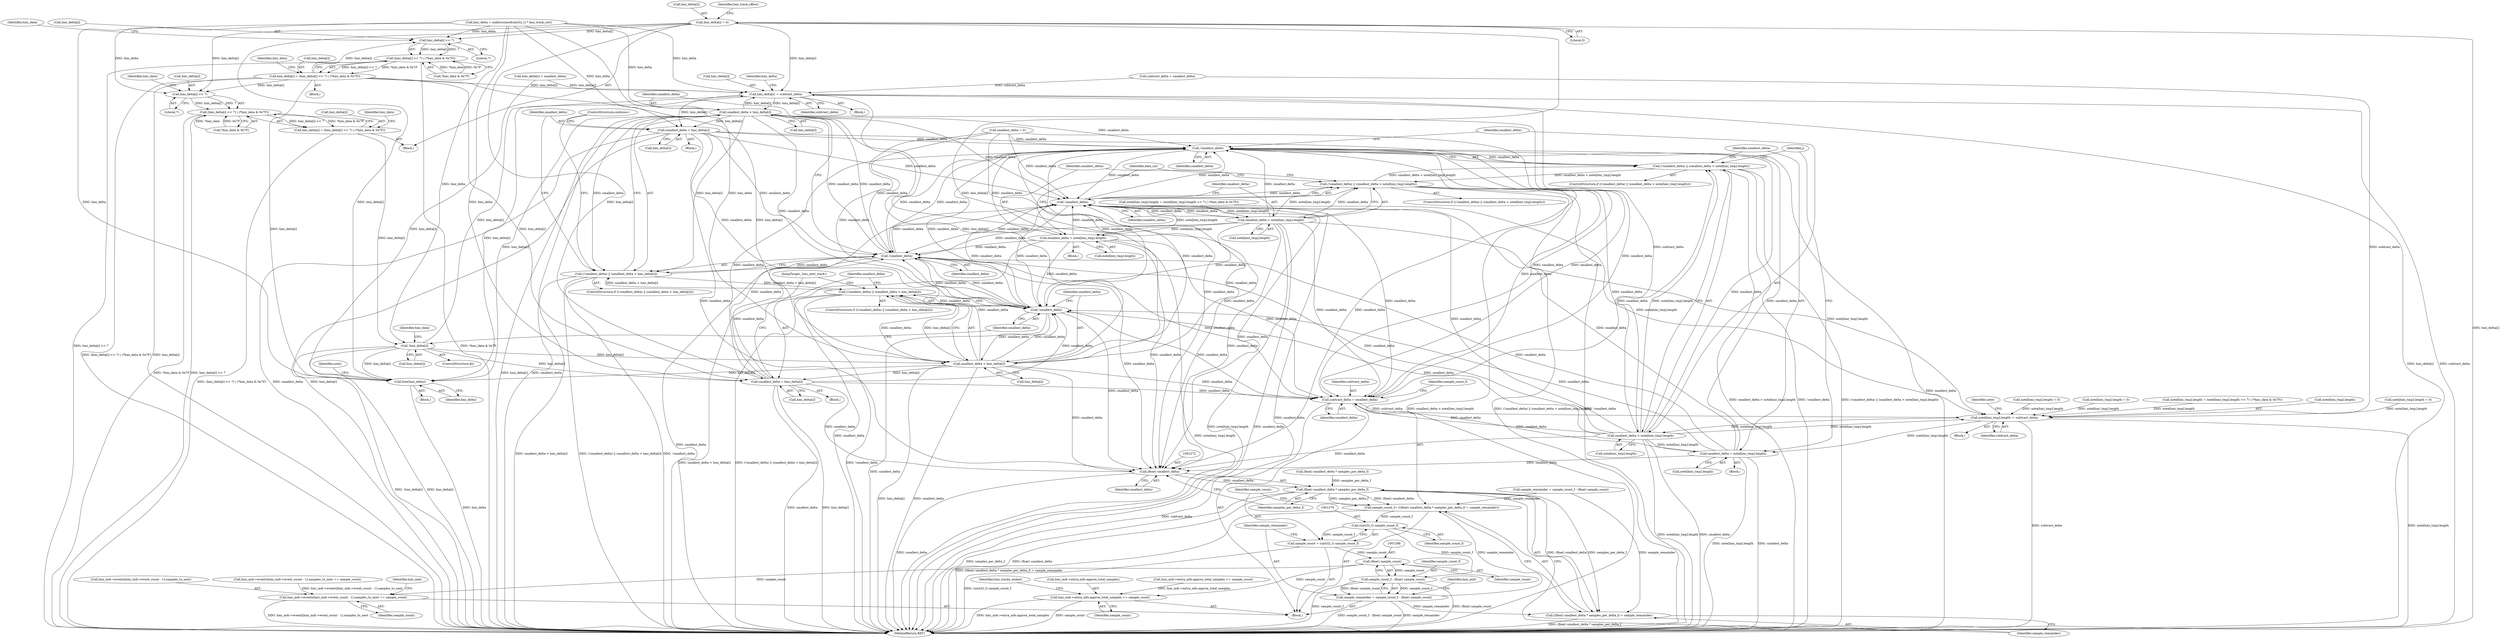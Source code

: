 digraph "0_wildmidi_660b513d99bced8783a4a5984ac2f742c74ebbdd@array" {
"1000752" [label="(Call,hmi_delta[i] = 0)"];
"1000717" [label="(Call,hmi_delta[i] -= subtract_delta)"];
"1000731" [label="(Call,smallest_delta > hmi_delta[i])"];
"1000684" [label="(Call,!smallest_delta)"];
"1000683" [label="(Call,(!smallest_delta) || (smallest_delta > note[hmi_tmp].length))"];
"1001124" [label="(Call,(!smallest_delta) || (smallest_delta > note[hmi_tmp].length))"];
"1000686" [label="(Call,smallest_delta > note[hmi_tmp].length)"];
"1000668" [label="(Call,note[hmi_tmp].length -= subtract_delta)"];
"1000694" [label="(Call,smallest_delta = note[hmi_tmp].length)"];
"1000729" [label="(Call,!smallest_delta)"];
"1000728" [label="(Call,(!smallest_delta) || (smallest_delta > hmi_delta[i]))"];
"1001244" [label="(Call,(!smallest_delta) || (smallest_delta > hmi_delta[i]))"];
"1001125" [label="(Call,!smallest_delta)"];
"1001127" [label="(Call,smallest_delta > note[hmi_tmp].length)"];
"1001135" [label="(Call,smallest_delta = note[hmi_tmp].length)"];
"1001245" [label="(Call,!smallest_delta)"];
"1001247" [label="(Call,smallest_delta > hmi_delta[i])"];
"1001253" [label="(Call,smallest_delta = hmi_delta[i])"];
"1001264" [label="(Call,subtract_delta = smallest_delta)"];
"1001271" [label="(Call,(float) smallest_delta)"];
"1001270" [label="(Call,(float) smallest_delta * samples_per_delta_f)"];
"1001267" [label="(Call,sample_count_f= (((float) smallest_delta * samples_per_delta_f) + sample_remainder))"];
"1001278" [label="(Call,(uint32_t) sample_count_f)"];
"1001276" [label="(Call,sample_count = (uint32_t) sample_count_f)"];
"1001285" [label="(Call,(float) sample_count)"];
"1001283" [label="(Call,sample_count_f - (float) sample_count)"];
"1001281" [label="(Call,sample_remainder = sample_count_f - (float) sample_count)"];
"1001269" [label="(Call,((float) smallest_delta * samples_per_delta_f) + sample_remainder)"];
"1001288" [label="(Call,hmi_mdi->events[hmi_mdi->event_count - 1].samples_to_next += sample_count)"];
"1001301" [label="(Call,hmi_mdi->extra_info.approx_total_samples += sample_count)"];
"1001365" [label="(Call,free(hmi_delta))"];
"1000737" [label="(Call,smallest_delta = hmi_delta[i])"];
"1001185" [label="(Call,hmi_delta[i] << 7)"];
"1001184" [label="(Call,(hmi_delta[i] << 7) | (*hmi_data & 0x7F))"];
"1001180" [label="(Call,hmi_delta[i] = (hmi_delta[i] << 7) | (*hmi_data & 0x7F))"];
"1001222" [label="(Call,hmi_delta[i] << 7)"];
"1001221" [label="(Call,(hmi_delta[i] << 7) | (*hmi_data & 0x7F))"];
"1001217" [label="(Call,hmi_delta[i] = (hmi_delta[i] << 7) | (*hmi_data & 0x7F))"];
"1001239" [label="(Call,!hmi_delta[i])"];
"1001252" [label="(Block,)"];
"1001281" [label="(Call,sample_remainder = sample_count_f - (float) sample_count)"];
"1000739" [label="(Call,hmi_delta[i])"];
"1000730" [label="(Identifier,smallest_delta)"];
"1001217" [label="(Call,hmi_delta[i] = (hmi_delta[i] << 7) | (*hmi_data & 0x7F))"];
"1000744" [label="(Block,)"];
"1000668" [label="(Call,note[hmi_tmp].length -= subtract_delta)"];
"1001134" [label="(Block,)"];
"1001304" [label="(Identifier,hmi_mdi)"];
"1001180" [label="(Call,hmi_delta[i] = (hmi_delta[i] << 7) | (*hmi_data & 0x7F))"];
"1001300" [label="(Identifier,sample_count)"];
"1001227" [label="(Call,*hmi_data & 0x7F)"];
"1000667" [label="(Block,)"];
"1000736" [label="(Block,)"];
"1001274" [label="(Identifier,samples_per_delta_f)"];
"1000625" [label="(Block,)"];
"1000687" [label="(Identifier,smallest_delta)"];
"1001184" [label="(Call,(hmi_delta[i] << 7) | (*hmi_data & 0x7F))"];
"1001246" [label="(Identifier,smallest_delta)"];
"1001292" [label="(Identifier,hmi_mdi)"];
"1001243" [label="(ControlStructure,if ((!smallest_delta) || (smallest_delta > hmi_delta[i])))"];
"1000614" [label="(Call,hmi_mdi->extra_info.approx_total_samples += sample_count)"];
"1001090" [label="(Call,note[hmi_tmp].length = (note[hmi_tmp].length << 7) | (*hmi_data & 0x7F))"];
"1000525" [label="(Call,hmi_delta[i] < smallest_delta)"];
"1001247" [label="(Call,smallest_delta > hmi_delta[i])"];
"1001127" [label="(Call,smallest_delta > note[hmi_tmp].length)"];
"1000718" [label="(Call,hmi_delta[i])"];
"1001254" [label="(Identifier,smallest_delta)"];
"1001221" [label="(Call,(hmi_delta[i] << 7) | (*hmi_data & 0x7F))"];
"1000743" [label="(ControlStructure,do)"];
"1001275" [label="(Identifier,sample_remainder)"];
"1001288" [label="(Call,hmi_mdi->events[hmi_mdi->event_count - 1].samples_to_next += sample_count)"];
"1000733" [label="(Call,hmi_delta[i])"];
"1001289" [label="(Call,hmi_mdi->events[hmi_mdi->event_count - 1].samples_to_next)"];
"1000731" [label="(Call,smallest_delta > hmi_delta[i])"];
"1001028" [label="(Call,note[hmi_tmp].length = 0)"];
"1000732" [label="(Identifier,smallest_delta)"];
"1001267" [label="(Call,sample_count_f= (((float) smallest_delta * samples_per_delta_f) + sample_remainder))"];
"1001192" [label="(Identifier,hmi_data)"];
"1000682" [label="(ControlStructure,if ((!smallest_delta) || (smallest_delta > note[hmi_tmp].length)))"];
"1000717" [label="(Call,hmi_delta[i] -= subtract_delta)"];
"1001239" [label="(Call,!hmi_delta[i])"];
"1000737" [label="(Call,smallest_delta = hmi_delta[i])"];
"1001168" [label="(Identifier,data_siz)"];
"1001282" [label="(Identifier,sample_remainder)"];
"1001181" [label="(Call,hmi_delta[i])"];
"1001287" [label="(Identifier,sample_count)"];
"1001284" [label="(Identifier,sample_count_f)"];
"1001280" [label="(Identifier,sample_count_f)"];
"1000104" [label="(Block,)"];
"1001124" [label="(Call,(!smallest_delta) || (smallest_delta > note[hmi_tmp].length))"];
"1000756" [label="(Literal,0)"];
"1001283" [label="(Call,sample_count_f - (float) sample_count)"];
"1001264" [label="(Call,subtract_delta = smallest_delta)"];
"1000696" [label="(Call,note[hmi_tmp].length)"];
"1000729" [label="(Call,!smallest_delta)"];
"1001381" [label="(MethodReturn,RET)"];
"1001301" [label="(Call,hmi_mdi->extra_info.approx_total_samples += sample_count)"];
"1000695" [label="(Identifier,smallest_delta)"];
"1001268" [label="(Identifier,sample_count_f)"];
"1000601" [label="(Call,hmi_mdi->events[hmi_mdi->event_count - 1].samples_to_next += sample_count)"];
"1000694" [label="(Call,smallest_delta = note[hmi_tmp].length)"];
"1000688" [label="(Call,note[hmi_tmp].length)"];
"1000753" [label="(Call,hmi_delta[i])"];
"1000693" [label="(Block,)"];
"1001222" [label="(Call,hmi_delta[i] << 7)"];
"1001248" [label="(Identifier,smallest_delta)"];
"1001368" [label="(Identifier,note)"];
"1000678" [label="(Identifier,note)"];
"1000932" [label="(Call,note[hmi_tmp].length = 0)"];
"1000721" [label="(Identifier,subtract_delta)"];
"1000738" [label="(Identifier,smallest_delta)"];
"1000577" [label="(Call,subtract_delta = smallest_delta)"];
"1001229" [label="(Identifier,hmi_data)"];
"1001128" [label="(Identifier,smallest_delta)"];
"1001137" [label="(Call,note[hmi_tmp].length)"];
"1001253" [label="(Call,smallest_delta = hmi_delta[i])"];
"1001266" [label="(Identifier,smallest_delta)"];
"1000746" [label="(Identifier,hmi_data)"];
"1001126" [label="(Identifier,smallest_delta)"];
"1000583" [label="(Call,(float) smallest_delta * samples_per_delta_f)"];
"1001135" [label="(Call,smallest_delta = note[hmi_tmp].length)"];
"1000727" [label="(ControlStructure,if ((!smallest_delta) || (smallest_delta > hmi_delta[i])))"];
"1001175" [label="(Block,)"];
"1000563" [label="(Call,note[hmi_tmp].length = 0)"];
"1001123" [label="(ControlStructure,if ((!smallest_delta) || (smallest_delta > note[hmi_tmp].length)))"];
"1001223" [label="(Call,hmi_delta[i])"];
"1001277" [label="(Identifier,sample_count)"];
"1001245" [label="(Call,!smallest_delta)"];
"1001366" [label="(Identifier,hmi_delta)"];
"1000674" [label="(Identifier,subtract_delta)"];
"1001270" [label="(Call,(float) smallest_delta * samples_per_delta_f)"];
"1000752" [label="(Call,hmi_delta[i] = 0)"];
"1000716" [label="(Block,)"];
"1001190" [label="(Call,*hmi_data & 0x7F)"];
"1000286" [label="(Call,hmi_delta = malloc(sizeof(uint32_t) * hmi_track_cnt))"];
"1001365" [label="(Call,free(hmi_delta))"];
"1001249" [label="(Call,hmi_delta[i])"];
"1000623" [label="(Identifier,hmi_tracks_ended)"];
"1001186" [label="(Call,hmi_delta[i])"];
"1000728" [label="(Call,(!smallest_delta) || (smallest_delta > hmi_delta[i]))"];
"1000683" [label="(Call,(!smallest_delta) || (smallest_delta > note[hmi_tmp].length))"];
"1001285" [label="(Call,(float) sample_count)"];
"1001265" [label="(Identifier,subtract_delta)"];
"1001302" [label="(Call,hmi_mdi->extra_info.approx_total_samples)"];
"1001276" [label="(Call,sample_count = (uint32_t) sample_count_f)"];
"1001271" [label="(Call,(float) smallest_delta)"];
"1001278" [label="(Call,(uint32_t) sample_count_f)"];
"1001125" [label="(Call,!smallest_delta)"];
"1001232" [label="(Identifier,hmi_data)"];
"1001258" [label="(JumpTarget,_hmi_next_track:)"];
"1000686" [label="(Call,smallest_delta > note[hmi_tmp].length)"];
"1001049" [label="(Call,note[hmi_tmp].length = (note[hmi_tmp].length << 7) | (*hmi_data & 0x7F))"];
"1001307" [label="(Identifier,sample_count)"];
"1000685" [label="(Identifier,smallest_delta)"];
"1001195" [label="(Identifier,hmi_data)"];
"1000684" [label="(Call,!smallest_delta)"];
"1000594" [label="(Call,sample_remainder = sample_count_f - (float) sample_count)"];
"1001273" [label="(Identifier,smallest_delta)"];
"1001129" [label="(Call,note[hmi_tmp].length)"];
"1001226" [label="(Literal,7)"];
"1001185" [label="(Call,hmi_delta[i] << 7)"];
"1000669" [label="(Call,note[hmi_tmp].length)"];
"1000724" [label="(Identifier,hmi_delta)"];
"1000760" [label="(Identifier,hmi_track_offset)"];
"1001218" [label="(Call,hmi_delta[i])"];
"1001189" [label="(Literal,7)"];
"1001136" [label="(Identifier,smallest_delta)"];
"1001240" [label="(Call,hmi_delta[i])"];
"1000742" [label="(ControlStructure,continue;)"];
"1000626" [label="(Call,smallest_delta = 0)"];
"1001255" [label="(Call,hmi_delta[i])"];
"1001269" [label="(Call,((float) smallest_delta * samples_per_delta_f) + sample_remainder)"];
"1001244" [label="(Call,(!smallest_delta) || (smallest_delta > hmi_delta[i]))"];
"1000652" [label="(Identifier,j)"];
"1000752" -> "1000744"  [label="AST: "];
"1000752" -> "1000756"  [label="CFG: "];
"1000753" -> "1000752"  [label="AST: "];
"1000756" -> "1000752"  [label="AST: "];
"1000760" -> "1000752"  [label="CFG: "];
"1000752" -> "1001381"  [label="DDG: hmi_delta[i]"];
"1000752" -> "1000717"  [label="DDG: hmi_delta[i]"];
"1000752" -> "1001185"  [label="DDG: hmi_delta[i]"];
"1000752" -> "1001222"  [label="DDG: hmi_delta[i]"];
"1000752" -> "1001247"  [label="DDG: hmi_delta[i]"];
"1000752" -> "1001253"  [label="DDG: hmi_delta[i]"];
"1000752" -> "1001365"  [label="DDG: hmi_delta[i]"];
"1000717" -> "1000716"  [label="AST: "];
"1000717" -> "1000721"  [label="CFG: "];
"1000718" -> "1000717"  [label="AST: "];
"1000721" -> "1000717"  [label="AST: "];
"1000724" -> "1000717"  [label="CFG: "];
"1000717" -> "1001381"  [label="DDG: subtract_delta"];
"1000717" -> "1001381"  [label="DDG: hmi_delta[i]"];
"1001264" -> "1000717"  [label="DDG: subtract_delta"];
"1000577" -> "1000717"  [label="DDG: subtract_delta"];
"1000286" -> "1000717"  [label="DDG: hmi_delta"];
"1001180" -> "1000717"  [label="DDG: hmi_delta[i]"];
"1000525" -> "1000717"  [label="DDG: hmi_delta[i]"];
"1001247" -> "1000717"  [label="DDG: hmi_delta[i]"];
"1001239" -> "1000717"  [label="DDG: hmi_delta[i]"];
"1000731" -> "1000717"  [label="DDG: hmi_delta[i]"];
"1000717" -> "1000731"  [label="DDG: hmi_delta[i]"];
"1000717" -> "1000737"  [label="DDG: hmi_delta[i]"];
"1000717" -> "1001365"  [label="DDG: hmi_delta[i]"];
"1000731" -> "1000728"  [label="AST: "];
"1000731" -> "1000733"  [label="CFG: "];
"1000732" -> "1000731"  [label="AST: "];
"1000733" -> "1000731"  [label="AST: "];
"1000728" -> "1000731"  [label="CFG: "];
"1000731" -> "1001381"  [label="DDG: smallest_delta"];
"1000731" -> "1001381"  [label="DDG: hmi_delta[i]"];
"1000731" -> "1000684"  [label="DDG: smallest_delta"];
"1000731" -> "1000729"  [label="DDG: smallest_delta"];
"1000731" -> "1000728"  [label="DDG: smallest_delta"];
"1000731" -> "1000728"  [label="DDG: hmi_delta[i]"];
"1000729" -> "1000731"  [label="DDG: smallest_delta"];
"1000286" -> "1000731"  [label="DDG: hmi_delta"];
"1000731" -> "1000737"  [label="DDG: hmi_delta[i]"];
"1000731" -> "1001125"  [label="DDG: smallest_delta"];
"1000731" -> "1001245"  [label="DDG: smallest_delta"];
"1000731" -> "1001264"  [label="DDG: smallest_delta"];
"1000731" -> "1001271"  [label="DDG: smallest_delta"];
"1000731" -> "1001365"  [label="DDG: hmi_delta[i]"];
"1000684" -> "1000683"  [label="AST: "];
"1000684" -> "1000685"  [label="CFG: "];
"1000685" -> "1000684"  [label="AST: "];
"1000687" -> "1000684"  [label="CFG: "];
"1000683" -> "1000684"  [label="CFG: "];
"1000684" -> "1001381"  [label="DDG: smallest_delta"];
"1000684" -> "1000683"  [label="DDG: smallest_delta"];
"1001127" -> "1000684"  [label="DDG: smallest_delta"];
"1000626" -> "1000684"  [label="DDG: smallest_delta"];
"1001253" -> "1000684"  [label="DDG: smallest_delta"];
"1001245" -> "1000684"  [label="DDG: smallest_delta"];
"1001125" -> "1000684"  [label="DDG: smallest_delta"];
"1001135" -> "1000684"  [label="DDG: smallest_delta"];
"1001247" -> "1000684"  [label="DDG: smallest_delta"];
"1000729" -> "1000684"  [label="DDG: smallest_delta"];
"1000694" -> "1000684"  [label="DDG: smallest_delta"];
"1000686" -> "1000684"  [label="DDG: smallest_delta"];
"1000737" -> "1000684"  [label="DDG: smallest_delta"];
"1000684" -> "1000686"  [label="DDG: smallest_delta"];
"1000684" -> "1000729"  [label="DDG: smallest_delta"];
"1000684" -> "1001125"  [label="DDG: smallest_delta"];
"1000684" -> "1001245"  [label="DDG: smallest_delta"];
"1000684" -> "1001264"  [label="DDG: smallest_delta"];
"1000684" -> "1001271"  [label="DDG: smallest_delta"];
"1000683" -> "1000682"  [label="AST: "];
"1000683" -> "1000686"  [label="CFG: "];
"1000686" -> "1000683"  [label="AST: "];
"1000695" -> "1000683"  [label="CFG: "];
"1000652" -> "1000683"  [label="CFG: "];
"1000683" -> "1001381"  [label="DDG: !smallest_delta"];
"1000683" -> "1001381"  [label="DDG: (!smallest_delta) || (smallest_delta > note[hmi_tmp].length)"];
"1000683" -> "1001381"  [label="DDG: smallest_delta > note[hmi_tmp].length"];
"1000686" -> "1000683"  [label="DDG: smallest_delta"];
"1000686" -> "1000683"  [label="DDG: note[hmi_tmp].length"];
"1001124" -> "1000683"  [label="DDG: smallest_delta > note[hmi_tmp].length"];
"1000683" -> "1001124"  [label="DDG: smallest_delta > note[hmi_tmp].length"];
"1001124" -> "1001123"  [label="AST: "];
"1001124" -> "1001125"  [label="CFG: "];
"1001124" -> "1001127"  [label="CFG: "];
"1001125" -> "1001124"  [label="AST: "];
"1001127" -> "1001124"  [label="AST: "];
"1001136" -> "1001124"  [label="CFG: "];
"1001168" -> "1001124"  [label="CFG: "];
"1001124" -> "1001381"  [label="DDG: smallest_delta > note[hmi_tmp].length"];
"1001124" -> "1001381"  [label="DDG: (!smallest_delta) || (smallest_delta > note[hmi_tmp].length)"];
"1001124" -> "1001381"  [label="DDG: !smallest_delta"];
"1001125" -> "1001124"  [label="DDG: smallest_delta"];
"1001127" -> "1001124"  [label="DDG: smallest_delta"];
"1001127" -> "1001124"  [label="DDG: note[hmi_tmp].length"];
"1000686" -> "1000688"  [label="CFG: "];
"1000687" -> "1000686"  [label="AST: "];
"1000688" -> "1000686"  [label="AST: "];
"1000686" -> "1001381"  [label="DDG: smallest_delta"];
"1000686" -> "1001381"  [label="DDG: note[hmi_tmp].length"];
"1000686" -> "1000668"  [label="DDG: note[hmi_tmp].length"];
"1000668" -> "1000686"  [label="DDG: note[hmi_tmp].length"];
"1000686" -> "1000694"  [label="DDG: note[hmi_tmp].length"];
"1000686" -> "1000729"  [label="DDG: smallest_delta"];
"1000686" -> "1001125"  [label="DDG: smallest_delta"];
"1000686" -> "1001245"  [label="DDG: smallest_delta"];
"1000686" -> "1001264"  [label="DDG: smallest_delta"];
"1000686" -> "1001271"  [label="DDG: smallest_delta"];
"1000668" -> "1000667"  [label="AST: "];
"1000668" -> "1000674"  [label="CFG: "];
"1000669" -> "1000668"  [label="AST: "];
"1000674" -> "1000668"  [label="AST: "];
"1000678" -> "1000668"  [label="CFG: "];
"1000668" -> "1001381"  [label="DDG: subtract_delta"];
"1000668" -> "1001381"  [label="DDG: note[hmi_tmp].length"];
"1001264" -> "1000668"  [label="DDG: subtract_delta"];
"1000577" -> "1000668"  [label="DDG: subtract_delta"];
"1001127" -> "1000668"  [label="DDG: note[hmi_tmp].length"];
"1001049" -> "1000668"  [label="DDG: note[hmi_tmp].length"];
"1001090" -> "1000668"  [label="DDG: note[hmi_tmp].length"];
"1000932" -> "1000668"  [label="DDG: note[hmi_tmp].length"];
"1000563" -> "1000668"  [label="DDG: note[hmi_tmp].length"];
"1001028" -> "1000668"  [label="DDG: note[hmi_tmp].length"];
"1000668" -> "1000694"  [label="DDG: note[hmi_tmp].length"];
"1000694" -> "1000693"  [label="AST: "];
"1000694" -> "1000696"  [label="CFG: "];
"1000695" -> "1000694"  [label="AST: "];
"1000696" -> "1000694"  [label="AST: "];
"1000652" -> "1000694"  [label="CFG: "];
"1000694" -> "1001381"  [label="DDG: smallest_delta"];
"1000694" -> "1001381"  [label="DDG: note[hmi_tmp].length"];
"1000694" -> "1000729"  [label="DDG: smallest_delta"];
"1000694" -> "1001125"  [label="DDG: smallest_delta"];
"1000694" -> "1001245"  [label="DDG: smallest_delta"];
"1000694" -> "1001264"  [label="DDG: smallest_delta"];
"1000694" -> "1001271"  [label="DDG: smallest_delta"];
"1000729" -> "1000728"  [label="AST: "];
"1000729" -> "1000730"  [label="CFG: "];
"1000730" -> "1000729"  [label="AST: "];
"1000732" -> "1000729"  [label="CFG: "];
"1000728" -> "1000729"  [label="CFG: "];
"1000729" -> "1001381"  [label="DDG: smallest_delta"];
"1000729" -> "1000728"  [label="DDG: smallest_delta"];
"1001127" -> "1000729"  [label="DDG: smallest_delta"];
"1000626" -> "1000729"  [label="DDG: smallest_delta"];
"1001253" -> "1000729"  [label="DDG: smallest_delta"];
"1001245" -> "1000729"  [label="DDG: smallest_delta"];
"1001125" -> "1000729"  [label="DDG: smallest_delta"];
"1001135" -> "1000729"  [label="DDG: smallest_delta"];
"1001247" -> "1000729"  [label="DDG: smallest_delta"];
"1000737" -> "1000729"  [label="DDG: smallest_delta"];
"1000729" -> "1001125"  [label="DDG: smallest_delta"];
"1000729" -> "1001245"  [label="DDG: smallest_delta"];
"1000729" -> "1001264"  [label="DDG: smallest_delta"];
"1000729" -> "1001271"  [label="DDG: smallest_delta"];
"1000728" -> "1000727"  [label="AST: "];
"1000738" -> "1000728"  [label="CFG: "];
"1000742" -> "1000728"  [label="CFG: "];
"1000728" -> "1001381"  [label="DDG: !smallest_delta"];
"1000728" -> "1001381"  [label="DDG: smallest_delta > hmi_delta[i]"];
"1000728" -> "1001381"  [label="DDG: (!smallest_delta) || (smallest_delta > hmi_delta[i])"];
"1001244" -> "1000728"  [label="DDG: smallest_delta > hmi_delta[i]"];
"1000728" -> "1001244"  [label="DDG: smallest_delta > hmi_delta[i]"];
"1001244" -> "1001243"  [label="AST: "];
"1001244" -> "1001245"  [label="CFG: "];
"1001244" -> "1001247"  [label="CFG: "];
"1001245" -> "1001244"  [label="AST: "];
"1001247" -> "1001244"  [label="AST: "];
"1001254" -> "1001244"  [label="CFG: "];
"1001258" -> "1001244"  [label="CFG: "];
"1001244" -> "1001381"  [label="DDG: smallest_delta > hmi_delta[i]"];
"1001244" -> "1001381"  [label="DDG: (!smallest_delta) || (smallest_delta > hmi_delta[i])"];
"1001244" -> "1001381"  [label="DDG: !smallest_delta"];
"1001245" -> "1001244"  [label="DDG: smallest_delta"];
"1001247" -> "1001244"  [label="DDG: smallest_delta"];
"1001247" -> "1001244"  [label="DDG: hmi_delta[i]"];
"1001125" -> "1001126"  [label="CFG: "];
"1001126" -> "1001125"  [label="AST: "];
"1001128" -> "1001125"  [label="CFG: "];
"1001125" -> "1001381"  [label="DDG: smallest_delta"];
"1001127" -> "1001125"  [label="DDG: smallest_delta"];
"1000626" -> "1001125"  [label="DDG: smallest_delta"];
"1001253" -> "1001125"  [label="DDG: smallest_delta"];
"1001245" -> "1001125"  [label="DDG: smallest_delta"];
"1001135" -> "1001125"  [label="DDG: smallest_delta"];
"1001247" -> "1001125"  [label="DDG: smallest_delta"];
"1000737" -> "1001125"  [label="DDG: smallest_delta"];
"1001125" -> "1001127"  [label="DDG: smallest_delta"];
"1001125" -> "1001245"  [label="DDG: smallest_delta"];
"1001125" -> "1001264"  [label="DDG: smallest_delta"];
"1001125" -> "1001271"  [label="DDG: smallest_delta"];
"1001127" -> "1001129"  [label="CFG: "];
"1001128" -> "1001127"  [label="AST: "];
"1001129" -> "1001127"  [label="AST: "];
"1001127" -> "1001381"  [label="DDG: note[hmi_tmp].length"];
"1001127" -> "1001381"  [label="DDG: smallest_delta"];
"1001090" -> "1001127"  [label="DDG: note[hmi_tmp].length"];
"1001127" -> "1001135"  [label="DDG: note[hmi_tmp].length"];
"1001127" -> "1001245"  [label="DDG: smallest_delta"];
"1001127" -> "1001264"  [label="DDG: smallest_delta"];
"1001127" -> "1001271"  [label="DDG: smallest_delta"];
"1001135" -> "1001134"  [label="AST: "];
"1001135" -> "1001137"  [label="CFG: "];
"1001136" -> "1001135"  [label="AST: "];
"1001137" -> "1001135"  [label="AST: "];
"1001168" -> "1001135"  [label="CFG: "];
"1001135" -> "1001381"  [label="DDG: note[hmi_tmp].length"];
"1001135" -> "1001381"  [label="DDG: smallest_delta"];
"1001090" -> "1001135"  [label="DDG: note[hmi_tmp].length"];
"1001135" -> "1001245"  [label="DDG: smallest_delta"];
"1001135" -> "1001264"  [label="DDG: smallest_delta"];
"1001135" -> "1001271"  [label="DDG: smallest_delta"];
"1001245" -> "1001246"  [label="CFG: "];
"1001246" -> "1001245"  [label="AST: "];
"1001248" -> "1001245"  [label="CFG: "];
"1001245" -> "1001381"  [label="DDG: smallest_delta"];
"1000626" -> "1001245"  [label="DDG: smallest_delta"];
"1001253" -> "1001245"  [label="DDG: smallest_delta"];
"1001247" -> "1001245"  [label="DDG: smallest_delta"];
"1000737" -> "1001245"  [label="DDG: smallest_delta"];
"1001245" -> "1001247"  [label="DDG: smallest_delta"];
"1001245" -> "1001264"  [label="DDG: smallest_delta"];
"1001245" -> "1001271"  [label="DDG: smallest_delta"];
"1001247" -> "1001249"  [label="CFG: "];
"1001248" -> "1001247"  [label="AST: "];
"1001249" -> "1001247"  [label="AST: "];
"1001247" -> "1001381"  [label="DDG: hmi_delta[i]"];
"1001247" -> "1001381"  [label="DDG: smallest_delta"];
"1000286" -> "1001247"  [label="DDG: hmi_delta"];
"1001180" -> "1001247"  [label="DDG: hmi_delta[i]"];
"1001239" -> "1001247"  [label="DDG: hmi_delta[i]"];
"1001247" -> "1001253"  [label="DDG: hmi_delta[i]"];
"1001247" -> "1001264"  [label="DDG: smallest_delta"];
"1001247" -> "1001271"  [label="DDG: smallest_delta"];
"1001247" -> "1001365"  [label="DDG: hmi_delta[i]"];
"1001253" -> "1001252"  [label="AST: "];
"1001253" -> "1001255"  [label="CFG: "];
"1001254" -> "1001253"  [label="AST: "];
"1001255" -> "1001253"  [label="AST: "];
"1001258" -> "1001253"  [label="CFG: "];
"1001253" -> "1001381"  [label="DDG: smallest_delta"];
"1001253" -> "1001381"  [label="DDG: hmi_delta[i]"];
"1000286" -> "1001253"  [label="DDG: hmi_delta"];
"1001180" -> "1001253"  [label="DDG: hmi_delta[i]"];
"1001239" -> "1001253"  [label="DDG: hmi_delta[i]"];
"1001253" -> "1001264"  [label="DDG: smallest_delta"];
"1001253" -> "1001271"  [label="DDG: smallest_delta"];
"1001264" -> "1000625"  [label="AST: "];
"1001264" -> "1001266"  [label="CFG: "];
"1001265" -> "1001264"  [label="AST: "];
"1001266" -> "1001264"  [label="AST: "];
"1001268" -> "1001264"  [label="CFG: "];
"1001264" -> "1001381"  [label="DDG: subtract_delta"];
"1000626" -> "1001264"  [label="DDG: smallest_delta"];
"1000737" -> "1001264"  [label="DDG: smallest_delta"];
"1001271" -> "1001270"  [label="AST: "];
"1001271" -> "1001273"  [label="CFG: "];
"1001272" -> "1001271"  [label="AST: "];
"1001273" -> "1001271"  [label="AST: "];
"1001274" -> "1001271"  [label="CFG: "];
"1001271" -> "1001381"  [label="DDG: smallest_delta"];
"1001271" -> "1001270"  [label="DDG: smallest_delta"];
"1000626" -> "1001271"  [label="DDG: smallest_delta"];
"1000737" -> "1001271"  [label="DDG: smallest_delta"];
"1001270" -> "1001269"  [label="AST: "];
"1001270" -> "1001274"  [label="CFG: "];
"1001274" -> "1001270"  [label="AST: "];
"1001275" -> "1001270"  [label="CFG: "];
"1001270" -> "1001381"  [label="DDG: (float) smallest_delta"];
"1001270" -> "1001381"  [label="DDG: samples_per_delta_f"];
"1001270" -> "1001267"  [label="DDG: (float) smallest_delta"];
"1001270" -> "1001267"  [label="DDG: samples_per_delta_f"];
"1001270" -> "1001269"  [label="DDG: (float) smallest_delta"];
"1001270" -> "1001269"  [label="DDG: samples_per_delta_f"];
"1000583" -> "1001270"  [label="DDG: samples_per_delta_f"];
"1001267" -> "1000625"  [label="AST: "];
"1001267" -> "1001269"  [label="CFG: "];
"1001268" -> "1001267"  [label="AST: "];
"1001269" -> "1001267"  [label="AST: "];
"1001277" -> "1001267"  [label="CFG: "];
"1001267" -> "1001381"  [label="DDG: ((float) smallest_delta * samples_per_delta_f) + sample_remainder"];
"1000594" -> "1001267"  [label="DDG: sample_remainder"];
"1001281" -> "1001267"  [label="DDG: sample_remainder"];
"1001267" -> "1001278"  [label="DDG: sample_count_f"];
"1001278" -> "1001276"  [label="AST: "];
"1001278" -> "1001280"  [label="CFG: "];
"1001279" -> "1001278"  [label="AST: "];
"1001280" -> "1001278"  [label="AST: "];
"1001276" -> "1001278"  [label="CFG: "];
"1001278" -> "1001276"  [label="DDG: sample_count_f"];
"1001278" -> "1001283"  [label="DDG: sample_count_f"];
"1001276" -> "1000625"  [label="AST: "];
"1001277" -> "1001276"  [label="AST: "];
"1001282" -> "1001276"  [label="CFG: "];
"1001276" -> "1001381"  [label="DDG: (uint32_t) sample_count_f"];
"1001276" -> "1001285"  [label="DDG: sample_count"];
"1001285" -> "1001283"  [label="AST: "];
"1001285" -> "1001287"  [label="CFG: "];
"1001286" -> "1001285"  [label="AST: "];
"1001287" -> "1001285"  [label="AST: "];
"1001283" -> "1001285"  [label="CFG: "];
"1001285" -> "1001283"  [label="DDG: sample_count"];
"1001285" -> "1001288"  [label="DDG: sample_count"];
"1001285" -> "1001301"  [label="DDG: sample_count"];
"1001283" -> "1001281"  [label="AST: "];
"1001284" -> "1001283"  [label="AST: "];
"1001281" -> "1001283"  [label="CFG: "];
"1001283" -> "1001381"  [label="DDG: (float) sample_count"];
"1001283" -> "1001381"  [label="DDG: sample_count_f"];
"1001283" -> "1001281"  [label="DDG: sample_count_f"];
"1001283" -> "1001281"  [label="DDG: (float) sample_count"];
"1001281" -> "1000625"  [label="AST: "];
"1001282" -> "1001281"  [label="AST: "];
"1001292" -> "1001281"  [label="CFG: "];
"1001281" -> "1001381"  [label="DDG: sample_count_f - (float) sample_count"];
"1001281" -> "1001381"  [label="DDG: sample_remainder"];
"1001281" -> "1001269"  [label="DDG: sample_remainder"];
"1001269" -> "1001275"  [label="CFG: "];
"1001275" -> "1001269"  [label="AST: "];
"1001269" -> "1001381"  [label="DDG: (float) smallest_delta * samples_per_delta_f"];
"1000594" -> "1001269"  [label="DDG: sample_remainder"];
"1001288" -> "1000625"  [label="AST: "];
"1001288" -> "1001300"  [label="CFG: "];
"1001289" -> "1001288"  [label="AST: "];
"1001300" -> "1001288"  [label="AST: "];
"1001304" -> "1001288"  [label="CFG: "];
"1001288" -> "1001381"  [label="DDG: hmi_mdi->events[hmi_mdi->event_count - 1].samples_to_next"];
"1000601" -> "1001288"  [label="DDG: hmi_mdi->events[hmi_mdi->event_count - 1].samples_to_next"];
"1001301" -> "1000625"  [label="AST: "];
"1001301" -> "1001307"  [label="CFG: "];
"1001302" -> "1001301"  [label="AST: "];
"1001307" -> "1001301"  [label="AST: "];
"1000623" -> "1001301"  [label="CFG: "];
"1001301" -> "1001381"  [label="DDG: hmi_mdi->extra_info.approx_total_samples"];
"1001301" -> "1001381"  [label="DDG: sample_count"];
"1000614" -> "1001301"  [label="DDG: hmi_mdi->extra_info.approx_total_samples"];
"1001365" -> "1000104"  [label="AST: "];
"1001365" -> "1001366"  [label="CFG: "];
"1001366" -> "1001365"  [label="AST: "];
"1001368" -> "1001365"  [label="CFG: "];
"1001365" -> "1001381"  [label="DDG: hmi_delta"];
"1000286" -> "1001365"  [label="DDG: hmi_delta"];
"1001180" -> "1001365"  [label="DDG: hmi_delta[i]"];
"1000525" -> "1001365"  [label="DDG: hmi_delta[i]"];
"1001239" -> "1001365"  [label="DDG: hmi_delta[i]"];
"1000737" -> "1000736"  [label="AST: "];
"1000737" -> "1000739"  [label="CFG: "];
"1000738" -> "1000737"  [label="AST: "];
"1000739" -> "1000737"  [label="AST: "];
"1000742" -> "1000737"  [label="CFG: "];
"1000737" -> "1001381"  [label="DDG: hmi_delta[i]"];
"1000737" -> "1001381"  [label="DDG: smallest_delta"];
"1000286" -> "1000737"  [label="DDG: hmi_delta"];
"1001185" -> "1001184"  [label="AST: "];
"1001185" -> "1001189"  [label="CFG: "];
"1001186" -> "1001185"  [label="AST: "];
"1001189" -> "1001185"  [label="AST: "];
"1001192" -> "1001185"  [label="CFG: "];
"1001185" -> "1001184"  [label="DDG: hmi_delta[i]"];
"1001185" -> "1001184"  [label="DDG: 7"];
"1000286" -> "1001185"  [label="DDG: hmi_delta"];
"1001180" -> "1001185"  [label="DDG: hmi_delta[i]"];
"1001184" -> "1001180"  [label="AST: "];
"1001184" -> "1001190"  [label="CFG: "];
"1001190" -> "1001184"  [label="AST: "];
"1001180" -> "1001184"  [label="CFG: "];
"1001184" -> "1001381"  [label="DDG: hmi_delta[i] << 7"];
"1001184" -> "1001381"  [label="DDG: *hmi_data & 0x7F"];
"1001184" -> "1001180"  [label="DDG: hmi_delta[i] << 7"];
"1001184" -> "1001180"  [label="DDG: *hmi_data & 0x7F"];
"1001190" -> "1001184"  [label="DDG: *hmi_data"];
"1001190" -> "1001184"  [label="DDG: 0x7F"];
"1001180" -> "1001175"  [label="AST: "];
"1001181" -> "1001180"  [label="AST: "];
"1001195" -> "1001180"  [label="CFG: "];
"1001180" -> "1001381"  [label="DDG: hmi_delta[i]"];
"1001180" -> "1001381"  [label="DDG: (hmi_delta[i] << 7) | (*hmi_data & 0x7F)"];
"1001180" -> "1001222"  [label="DDG: hmi_delta[i]"];
"1001222" -> "1001221"  [label="AST: "];
"1001222" -> "1001226"  [label="CFG: "];
"1001223" -> "1001222"  [label="AST: "];
"1001226" -> "1001222"  [label="AST: "];
"1001229" -> "1001222"  [label="CFG: "];
"1001222" -> "1001221"  [label="DDG: hmi_delta[i]"];
"1001222" -> "1001221"  [label="DDG: 7"];
"1000286" -> "1001222"  [label="DDG: hmi_delta"];
"1001221" -> "1001217"  [label="AST: "];
"1001221" -> "1001227"  [label="CFG: "];
"1001227" -> "1001221"  [label="AST: "];
"1001217" -> "1001221"  [label="CFG: "];
"1001221" -> "1001381"  [label="DDG: *hmi_data & 0x7F"];
"1001221" -> "1001381"  [label="DDG: hmi_delta[i] << 7"];
"1001221" -> "1001217"  [label="DDG: hmi_delta[i] << 7"];
"1001221" -> "1001217"  [label="DDG: *hmi_data & 0x7F"];
"1001227" -> "1001221"  [label="DDG: *hmi_data"];
"1001227" -> "1001221"  [label="DDG: 0x7F"];
"1001217" -> "1000744"  [label="AST: "];
"1001218" -> "1001217"  [label="AST: "];
"1001232" -> "1001217"  [label="CFG: "];
"1001217" -> "1001381"  [label="DDG: (hmi_delta[i] << 7) | (*hmi_data & 0x7F)"];
"1001217" -> "1001239"  [label="DDG: hmi_delta[i]"];
"1001239" -> "1000743"  [label="AST: "];
"1001239" -> "1001240"  [label="CFG: "];
"1001240" -> "1001239"  [label="AST: "];
"1000746" -> "1001239"  [label="CFG: "];
"1001246" -> "1001239"  [label="CFG: "];
"1001239" -> "1001381"  [label="DDG: !hmi_delta[i]"];
"1001239" -> "1001381"  [label="DDG: hmi_delta[i]"];
"1000286" -> "1001239"  [label="DDG: hmi_delta"];
}
